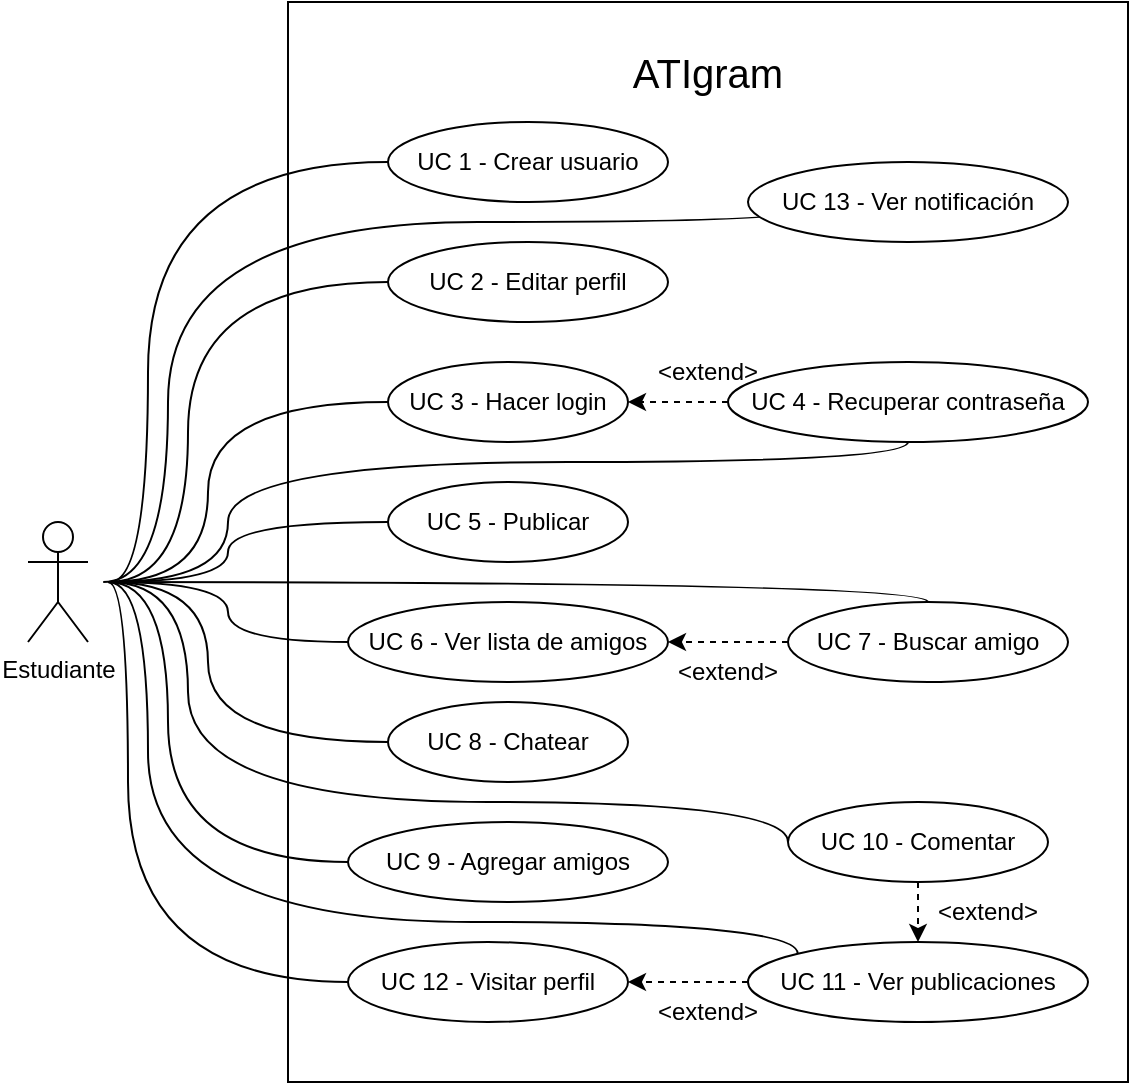 <mxfile>
    <diagram id="yUjkeVdCTPwoFyF_w0JL" name="Page-1">
        <mxGraphModel dx="458" dy="388" grid="1" gridSize="10" guides="1" tooltips="1" connect="1" arrows="1" fold="1" page="1" pageScale="1" pageWidth="850" pageHeight="1100" math="0" shadow="0">
            <root>
                <mxCell id="0"/>
                <mxCell id="1" parent="0"/>
                <mxCell id="33" value="" style="rounded=0;whiteSpace=wrap;html=1;" parent="1" vertex="1">
                    <mxGeometry x="270" y="20" width="420" height="540" as="geometry"/>
                </mxCell>
                <mxCell id="2" value="Estudiante" style="shape=umlActor;verticalLabelPosition=bottom;verticalAlign=top;html=1;outlineConnect=0;" parent="1" vertex="1">
                    <mxGeometry x="140" y="280" width="30" height="60" as="geometry"/>
                </mxCell>
                <mxCell id="19" style="edgeStyle=orthogonalEdgeStyle;html=1;exitX=0;exitY=0.5;exitDx=0;exitDy=0;endArrow=none;endFill=0;curved=1;" parent="1" source="3" edge="1">
                    <mxGeometry relative="1" as="geometry">
                        <mxPoint x="181" y="310" as="targetPoint"/>
                        <Array as="points">
                            <mxPoint x="200" y="100"/>
                            <mxPoint x="200" y="310"/>
                        </Array>
                    </mxGeometry>
                </mxCell>
                <mxCell id="3" value="UC 1 - Crear usuario" style="ellipse;whiteSpace=wrap;html=1;" parent="1" vertex="1">
                    <mxGeometry x="320" y="80" width="140" height="40" as="geometry"/>
                </mxCell>
                <mxCell id="21" style="edgeStyle=orthogonalEdgeStyle;html=1;exitX=0;exitY=0.5;exitDx=0;exitDy=0;endArrow=none;endFill=0;curved=1;" parent="1" source="4" edge="1">
                    <mxGeometry relative="1" as="geometry">
                        <mxPoint x="180" y="310" as="targetPoint"/>
                        <Array as="points">
                            <mxPoint x="230" y="220"/>
                            <mxPoint x="230" y="310"/>
                        </Array>
                    </mxGeometry>
                </mxCell>
                <mxCell id="4" value="UC 3 - Hacer login" style="ellipse;whiteSpace=wrap;html=1;" parent="1" vertex="1">
                    <mxGeometry x="320" y="200" width="120" height="40" as="geometry"/>
                </mxCell>
                <mxCell id="22" style="edgeStyle=orthogonalEdgeStyle;html=1;exitX=0;exitY=0.5;exitDx=0;exitDy=0;endArrow=none;endFill=0;curved=1;" parent="1" source="5" edge="1">
                    <mxGeometry relative="1" as="geometry">
                        <mxPoint x="180" y="310" as="targetPoint"/>
                        <Array as="points">
                            <mxPoint x="240" y="280"/>
                            <mxPoint x="240" y="310"/>
                        </Array>
                    </mxGeometry>
                </mxCell>
                <mxCell id="5" value="UC 5 - Publicar" style="ellipse;whiteSpace=wrap;html=1;" parent="1" vertex="1">
                    <mxGeometry x="320" y="260" width="120" height="40" as="geometry"/>
                </mxCell>
                <mxCell id="18" value="" style="edgeStyle=none;html=1;dashed=1;" parent="1" source="6" target="13" edge="1">
                    <mxGeometry relative="1" as="geometry"/>
                </mxCell>
                <mxCell id="30" style="edgeStyle=orthogonalEdgeStyle;html=1;exitX=0;exitY=0.5;exitDx=0;exitDy=0;endArrow=none;endFill=0;elbow=vertical;curved=1;" parent="1" source="6" edge="1">
                    <mxGeometry relative="1" as="geometry">
                        <mxPoint x="180" y="310" as="targetPoint"/>
                        <Array as="points">
                            <mxPoint x="520" y="420"/>
                            <mxPoint x="220" y="420"/>
                            <mxPoint x="220" y="310"/>
                        </Array>
                    </mxGeometry>
                </mxCell>
                <mxCell id="6" value="UC 10 - Comentar" style="ellipse;whiteSpace=wrap;html=1;" parent="1" vertex="1">
                    <mxGeometry x="520" y="420" width="130" height="40" as="geometry"/>
                </mxCell>
                <mxCell id="24" style="edgeStyle=orthogonalEdgeStyle;html=1;exitX=0;exitY=0.5;exitDx=0;exitDy=0;endArrow=none;endFill=0;curved=1;" parent="1" source="7" edge="1">
                    <mxGeometry relative="1" as="geometry">
                        <mxPoint x="180" y="310" as="targetPoint"/>
                        <Array as="points">
                            <mxPoint x="230" y="390"/>
                            <mxPoint x="230" y="310"/>
                        </Array>
                    </mxGeometry>
                </mxCell>
                <mxCell id="7" value="UC 8 - Chatear" style="ellipse;whiteSpace=wrap;html=1;" parent="1" vertex="1">
                    <mxGeometry x="320" y="370" width="120" height="40" as="geometry"/>
                </mxCell>
                <mxCell id="25" style="edgeStyle=orthogonalEdgeStyle;html=1;exitX=0;exitY=0.5;exitDx=0;exitDy=0;endArrow=none;endFill=0;curved=1;" parent="1" source="8" edge="1">
                    <mxGeometry relative="1" as="geometry">
                        <mxPoint x="180" y="310" as="targetPoint"/>
                        <Array as="points">
                            <mxPoint x="210" y="450"/>
                            <mxPoint x="210" y="310"/>
                        </Array>
                    </mxGeometry>
                </mxCell>
                <mxCell id="8" value="UC 9 - Agregar amigos" style="ellipse;whiteSpace=wrap;html=1;" parent="1" vertex="1">
                    <mxGeometry x="300" y="430" width="160" height="40" as="geometry"/>
                </mxCell>
                <mxCell id="26" style="edgeStyle=orthogonalEdgeStyle;html=1;exitX=0;exitY=0.5;exitDx=0;exitDy=0;endArrow=none;endFill=0;curved=1;" parent="1" source="9" edge="1">
                    <mxGeometry relative="1" as="geometry">
                        <mxPoint x="180" y="310" as="targetPoint"/>
                        <Array as="points">
                            <mxPoint x="190" y="510"/>
                            <mxPoint x="190" y="310"/>
                        </Array>
                    </mxGeometry>
                </mxCell>
                <mxCell id="9" value="UC 12 - Visitar perfil" style="ellipse;whiteSpace=wrap;html=1;" parent="1" vertex="1">
                    <mxGeometry x="300" y="490" width="140" height="40" as="geometry"/>
                </mxCell>
                <mxCell id="20" style="edgeStyle=orthogonalEdgeStyle;html=1;exitX=0;exitY=0.5;exitDx=0;exitDy=0;endArrow=none;endFill=0;curved=1;" parent="1" source="10" edge="1">
                    <mxGeometry relative="1" as="geometry">
                        <mxPoint x="180" y="310" as="targetPoint"/>
                        <Array as="points">
                            <mxPoint x="220" y="160"/>
                            <mxPoint x="220" y="310"/>
                        </Array>
                    </mxGeometry>
                </mxCell>
                <mxCell id="10" value="UC 2 - Editar perfil" style="ellipse;whiteSpace=wrap;html=1;" parent="1" vertex="1">
                    <mxGeometry x="320" y="140" width="140" height="40" as="geometry"/>
                </mxCell>
                <mxCell id="23" style="edgeStyle=orthogonalEdgeStyle;html=1;exitX=0;exitY=0.5;exitDx=0;exitDy=0;endArrow=none;endFill=0;curved=1;" parent="1" source="11" edge="1">
                    <mxGeometry relative="1" as="geometry">
                        <mxPoint x="180" y="310" as="targetPoint"/>
                        <Array as="points">
                            <mxPoint x="240" y="340"/>
                            <mxPoint x="240" y="310"/>
                        </Array>
                    </mxGeometry>
                </mxCell>
                <mxCell id="11" value="UC 6 - Ver lista de amigos" style="ellipse;whiteSpace=wrap;html=1;" parent="1" vertex="1">
                    <mxGeometry x="300" y="320" width="160" height="40" as="geometry"/>
                </mxCell>
                <mxCell id="17" value="" style="edgeStyle=none;html=1;dashed=1;" parent="1" source="12" target="11" edge="1">
                    <mxGeometry relative="1" as="geometry"/>
                </mxCell>
                <mxCell id="27" style="edgeStyle=orthogonalEdgeStyle;html=1;exitX=0.5;exitY=0;exitDx=0;exitDy=0;endArrow=none;endFill=0;curved=1;" parent="1" source="12" edge="1">
                    <mxGeometry relative="1" as="geometry">
                        <mxPoint x="180" y="310" as="targetPoint"/>
                        <Array as="points">
                            <mxPoint x="590" y="310"/>
                        </Array>
                    </mxGeometry>
                </mxCell>
                <mxCell id="12" value="UC 7 - Buscar amigo" style="ellipse;whiteSpace=wrap;html=1;" parent="1" vertex="1">
                    <mxGeometry x="520" y="320" width="140" height="40" as="geometry"/>
                </mxCell>
                <mxCell id="16" value="" style="edgeStyle=none;html=1;dashed=1;" parent="1" source="13" target="9" edge="1">
                    <mxGeometry relative="1" as="geometry"/>
                </mxCell>
                <mxCell id="31" style="edgeStyle=orthogonalEdgeStyle;html=1;exitX=0;exitY=0;exitDx=0;exitDy=0;endArrow=none;endFill=0;curved=1;" parent="1" source="13" edge="1">
                    <mxGeometry relative="1" as="geometry">
                        <mxPoint x="180" y="310" as="targetPoint"/>
                        <Array as="points">
                            <mxPoint x="525" y="480"/>
                            <mxPoint x="200" y="480"/>
                            <mxPoint x="200" y="310"/>
                        </Array>
                    </mxGeometry>
                </mxCell>
                <mxCell id="13" value="UC 11 - Ver publicaciones" style="ellipse;whiteSpace=wrap;html=1;" parent="1" vertex="1">
                    <mxGeometry x="500" y="490" width="170" height="40" as="geometry"/>
                </mxCell>
                <mxCell id="15" value="" style="edgeStyle=none;html=1;dashed=1;" parent="1" source="14" target="4" edge="1">
                    <mxGeometry relative="1" as="geometry"/>
                </mxCell>
                <mxCell id="29" style="edgeStyle=orthogonalEdgeStyle;html=1;exitX=0.5;exitY=1;exitDx=0;exitDy=0;endArrow=none;endFill=0;curved=1;" parent="1" source="14" edge="1">
                    <mxGeometry relative="1" as="geometry">
                        <mxPoint x="180" y="310" as="targetPoint"/>
                        <Array as="points">
                            <mxPoint x="580" y="250"/>
                            <mxPoint x="240" y="250"/>
                            <mxPoint x="240" y="310"/>
                        </Array>
                    </mxGeometry>
                </mxCell>
                <mxCell id="14" value="UC 4 - Recuperar contraseña" style="ellipse;whiteSpace=wrap;html=1;" parent="1" vertex="1">
                    <mxGeometry x="490" y="200" width="180" height="40" as="geometry"/>
                </mxCell>
                <mxCell id="34" value="&amp;lt;extend&amp;gt;" style="text;html=1;align=center;verticalAlign=middle;whiteSpace=wrap;rounded=0;" parent="1" vertex="1">
                    <mxGeometry x="450" y="510" width="60" height="30" as="geometry"/>
                </mxCell>
                <mxCell id="35" value="&amp;lt;extend&amp;gt;" style="text;html=1;align=center;verticalAlign=middle;whiteSpace=wrap;rounded=0;" parent="1" vertex="1">
                    <mxGeometry x="590" y="460" width="60" height="30" as="geometry"/>
                </mxCell>
                <mxCell id="36" value="&amp;lt;extend&amp;gt;" style="text;html=1;align=center;verticalAlign=middle;whiteSpace=wrap;rounded=0;" parent="1" vertex="1">
                    <mxGeometry x="460" y="340" width="60" height="30" as="geometry"/>
                </mxCell>
                <mxCell id="37" value="&amp;lt;extend&amp;gt;" style="text;html=1;align=center;verticalAlign=middle;whiteSpace=wrap;rounded=0;" parent="1" vertex="1">
                    <mxGeometry x="450" y="190" width="60" height="30" as="geometry"/>
                </mxCell>
                <mxCell id="39" value="&lt;font style=&quot;font-size: 20px;&quot;&gt;ATIgram&lt;/font&gt;" style="text;html=1;align=center;verticalAlign=middle;whiteSpace=wrap;rounded=0;" parent="1" vertex="1">
                    <mxGeometry x="430" y="40" width="100" height="30" as="geometry"/>
                </mxCell>
                <mxCell id="41" style="edgeStyle=orthogonalEdgeStyle;html=1;exitX=0;exitY=0.5;exitDx=0;exitDy=0;curved=1;endArrow=none;endFill=0;" parent="1" source="40" edge="1">
                    <mxGeometry relative="1" as="geometry">
                        <mxPoint x="177.6" y="310" as="targetPoint"/>
                        <Array as="points">
                            <mxPoint x="520" y="130"/>
                            <mxPoint x="210" y="130"/>
                            <mxPoint x="210" y="310"/>
                        </Array>
                    </mxGeometry>
                </mxCell>
                <mxCell id="40" value="UC 13 - Ver notificación" style="ellipse;whiteSpace=wrap;html=1;" parent="1" vertex="1">
                    <mxGeometry x="500" y="100" width="160" height="40" as="geometry"/>
                </mxCell>
            </root>
        </mxGraphModel>
    </diagram>
</mxfile>